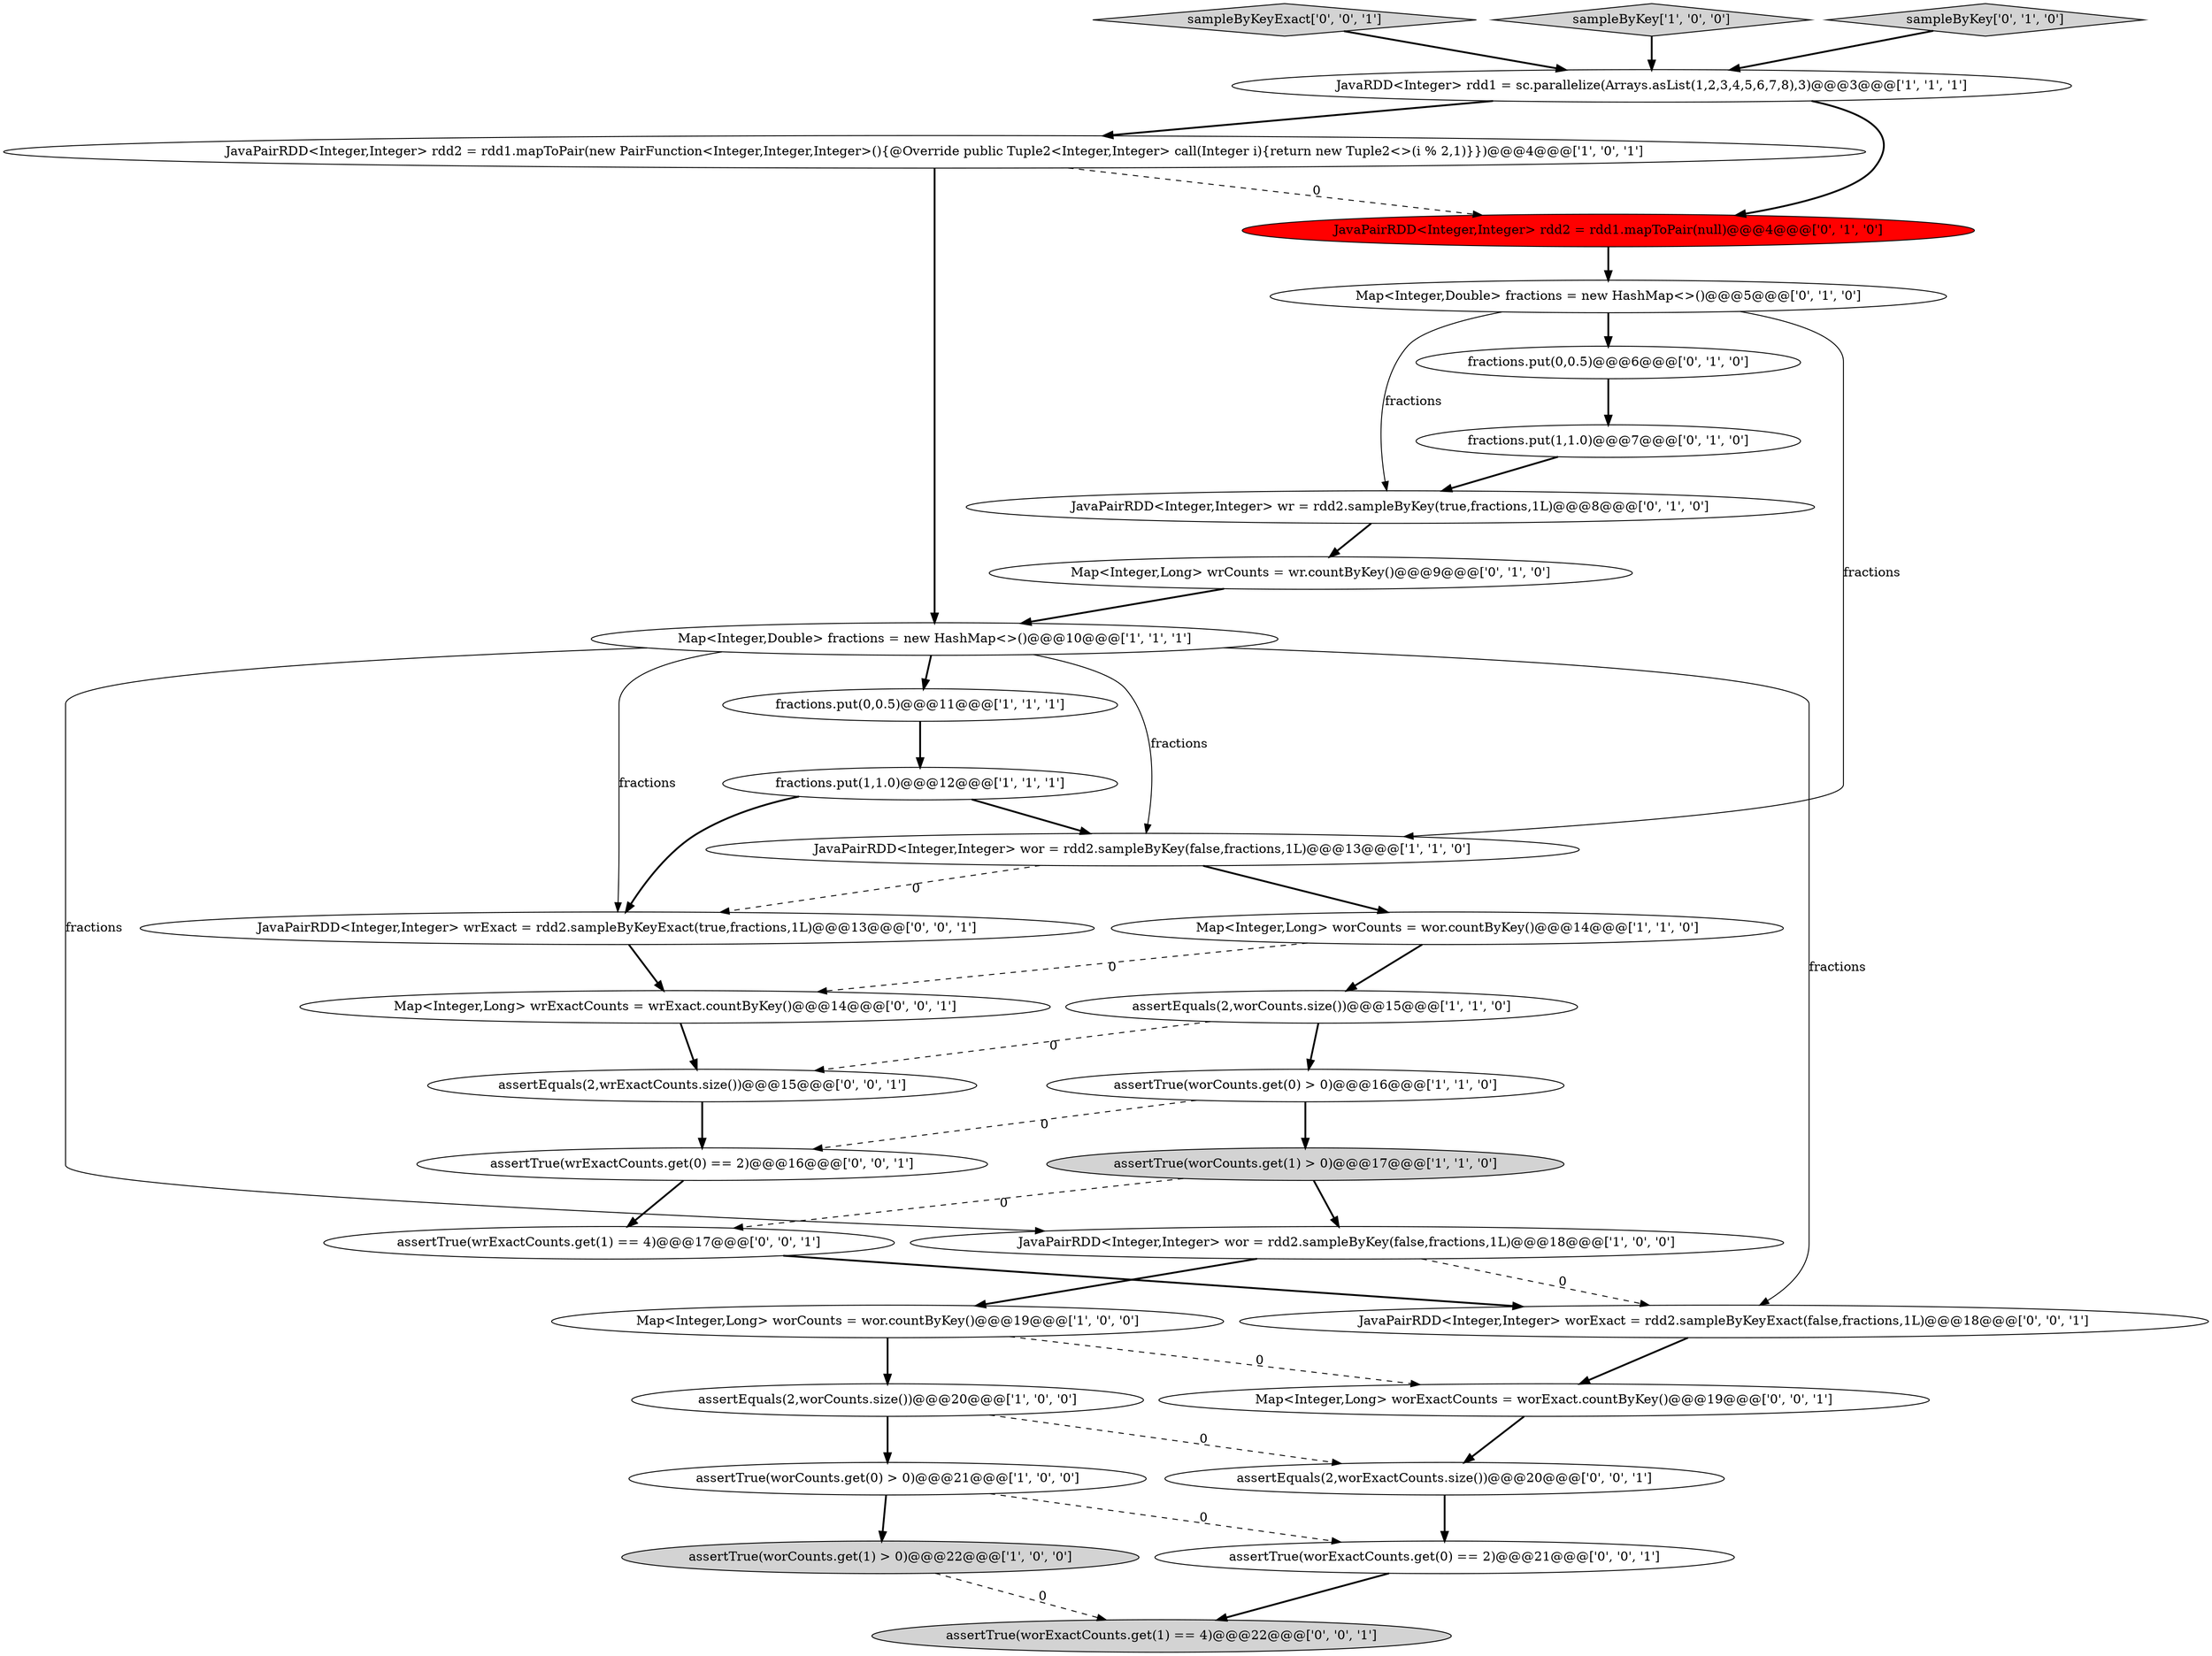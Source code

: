 digraph {
29 [style = filled, label = "sampleByKeyExact['0', '0', '1']", fillcolor = lightgray, shape = diamond image = "AAA0AAABBB3BBB"];
10 [style = filled, label = "assertEquals(2,worCounts.size())@@@20@@@['1', '0', '0']", fillcolor = white, shape = ellipse image = "AAA0AAABBB1BBB"];
24 [style = filled, label = "assertTrue(wrExactCounts.get(0) == 2)@@@16@@@['0', '0', '1']", fillcolor = white, shape = ellipse image = "AAA0AAABBB3BBB"];
12 [style = filled, label = "sampleByKey['1', '0', '0']", fillcolor = lightgray, shape = diamond image = "AAA0AAABBB1BBB"];
33 [style = filled, label = "JavaPairRDD<Integer,Integer> wrExact = rdd2.sampleByKeyExact(true,fractions,1L)@@@13@@@['0', '0', '1']", fillcolor = white, shape = ellipse image = "AAA0AAABBB3BBB"];
2 [style = filled, label = "assertTrue(worCounts.get(0) > 0)@@@21@@@['1', '0', '0']", fillcolor = white, shape = ellipse image = "AAA0AAABBB1BBB"];
14 [style = filled, label = "Map<Integer,Long> worCounts = wor.countByKey()@@@14@@@['1', '1', '0']", fillcolor = white, shape = ellipse image = "AAA0AAABBB1BBB"];
28 [style = filled, label = "assertEquals(2,wrExactCounts.size())@@@15@@@['0', '0', '1']", fillcolor = white, shape = ellipse image = "AAA0AAABBB3BBB"];
0 [style = filled, label = "assertTrue(worCounts.get(1) > 0)@@@17@@@['1', '1', '0']", fillcolor = lightgray, shape = ellipse image = "AAA0AAABBB1BBB"];
8 [style = filled, label = "assertTrue(worCounts.get(1) > 0)@@@22@@@['1', '0', '0']", fillcolor = lightgray, shape = ellipse image = "AAA0AAABBB1BBB"];
17 [style = filled, label = "fractions.put(0,0.5)@@@6@@@['0', '1', '0']", fillcolor = white, shape = ellipse image = "AAA0AAABBB2BBB"];
26 [style = filled, label = "assertTrue(worExactCounts.get(1) == 4)@@@22@@@['0', '0', '1']", fillcolor = lightgray, shape = ellipse image = "AAA0AAABBB3BBB"];
1 [style = filled, label = "assertTrue(worCounts.get(0) > 0)@@@16@@@['1', '1', '0']", fillcolor = white, shape = ellipse image = "AAA0AAABBB1BBB"];
6 [style = filled, label = "Map<Integer,Double> fractions = new HashMap<>()@@@10@@@['1', '1', '1']", fillcolor = white, shape = ellipse image = "AAA0AAABBB1BBB"];
5 [style = filled, label = "JavaPairRDD<Integer,Integer> wor = rdd2.sampleByKey(false,fractions,1L)@@@18@@@['1', '0', '0']", fillcolor = white, shape = ellipse image = "AAA0AAABBB1BBB"];
23 [style = filled, label = "assertTrue(worExactCounts.get(0) == 2)@@@21@@@['0', '0', '1']", fillcolor = white, shape = ellipse image = "AAA0AAABBB3BBB"];
30 [style = filled, label = "assertEquals(2,worExactCounts.size())@@@20@@@['0', '0', '1']", fillcolor = white, shape = ellipse image = "AAA0AAABBB3BBB"];
7 [style = filled, label = "fractions.put(1,1.0)@@@12@@@['1', '1', '1']", fillcolor = white, shape = ellipse image = "AAA0AAABBB1BBB"];
20 [style = filled, label = "JavaPairRDD<Integer,Integer> rdd2 = rdd1.mapToPair(null)@@@4@@@['0', '1', '0']", fillcolor = red, shape = ellipse image = "AAA1AAABBB2BBB"];
16 [style = filled, label = "fractions.put(1,1.0)@@@7@@@['0', '1', '0']", fillcolor = white, shape = ellipse image = "AAA0AAABBB2BBB"];
3 [style = filled, label = "JavaPairRDD<Integer,Integer> rdd2 = rdd1.mapToPair(new PairFunction<Integer,Integer,Integer>(){@Override public Tuple2<Integer,Integer> call(Integer i){return new Tuple2<>(i % 2,1)}})@@@4@@@['1', '0', '1']", fillcolor = white, shape = ellipse image = "AAA0AAABBB1BBB"];
15 [style = filled, label = "fractions.put(0,0.5)@@@11@@@['1', '1', '1']", fillcolor = white, shape = ellipse image = "AAA0AAABBB1BBB"];
19 [style = filled, label = "sampleByKey['0', '1', '0']", fillcolor = lightgray, shape = diamond image = "AAA0AAABBB2BBB"];
25 [style = filled, label = "Map<Integer,Long> worExactCounts = worExact.countByKey()@@@19@@@['0', '0', '1']", fillcolor = white, shape = ellipse image = "AAA0AAABBB3BBB"];
32 [style = filled, label = "assertTrue(wrExactCounts.get(1) == 4)@@@17@@@['0', '0', '1']", fillcolor = white, shape = ellipse image = "AAA0AAABBB3BBB"];
21 [style = filled, label = "JavaPairRDD<Integer,Integer> wr = rdd2.sampleByKey(true,fractions,1L)@@@8@@@['0', '1', '0']", fillcolor = white, shape = ellipse image = "AAA0AAABBB2BBB"];
27 [style = filled, label = "Map<Integer,Long> wrExactCounts = wrExact.countByKey()@@@14@@@['0', '0', '1']", fillcolor = white, shape = ellipse image = "AAA0AAABBB3BBB"];
9 [style = filled, label = "assertEquals(2,worCounts.size())@@@15@@@['1', '1', '0']", fillcolor = white, shape = ellipse image = "AAA0AAABBB1BBB"];
31 [style = filled, label = "JavaPairRDD<Integer,Integer> worExact = rdd2.sampleByKeyExact(false,fractions,1L)@@@18@@@['0', '0', '1']", fillcolor = white, shape = ellipse image = "AAA0AAABBB3BBB"];
13 [style = filled, label = "JavaRDD<Integer> rdd1 = sc.parallelize(Arrays.asList(1,2,3,4,5,6,7,8),3)@@@3@@@['1', '1', '1']", fillcolor = white, shape = ellipse image = "AAA0AAABBB1BBB"];
22 [style = filled, label = "Map<Integer,Long> wrCounts = wr.countByKey()@@@9@@@['0', '1', '0']", fillcolor = white, shape = ellipse image = "AAA0AAABBB2BBB"];
4 [style = filled, label = "JavaPairRDD<Integer,Integer> wor = rdd2.sampleByKey(false,fractions,1L)@@@13@@@['1', '1', '0']", fillcolor = white, shape = ellipse image = "AAA0AAABBB1BBB"];
11 [style = filled, label = "Map<Integer,Long> worCounts = wor.countByKey()@@@19@@@['1', '0', '0']", fillcolor = white, shape = ellipse image = "AAA0AAABBB1BBB"];
18 [style = filled, label = "Map<Integer,Double> fractions = new HashMap<>()@@@5@@@['0', '1', '0']", fillcolor = white, shape = ellipse image = "AAA0AAABBB2BBB"];
2->23 [style = dashed, label="0"];
18->4 [style = solid, label="fractions"];
4->14 [style = bold, label=""];
31->25 [style = bold, label=""];
15->7 [style = bold, label=""];
25->30 [style = bold, label=""];
27->28 [style = bold, label=""];
9->28 [style = dashed, label="0"];
24->32 [style = bold, label=""];
30->23 [style = bold, label=""];
18->21 [style = solid, label="fractions"];
23->26 [style = bold, label=""];
6->33 [style = solid, label="fractions"];
18->17 [style = bold, label=""];
0->32 [style = dashed, label="0"];
3->6 [style = bold, label=""];
1->0 [style = bold, label=""];
7->4 [style = bold, label=""];
14->27 [style = dashed, label="0"];
33->27 [style = bold, label=""];
4->33 [style = dashed, label="0"];
6->15 [style = bold, label=""];
6->4 [style = solid, label="fractions"];
20->18 [style = bold, label=""];
12->13 [style = bold, label=""];
7->33 [style = bold, label=""];
10->30 [style = dashed, label="0"];
19->13 [style = bold, label=""];
13->3 [style = bold, label=""];
21->22 [style = bold, label=""];
11->10 [style = bold, label=""];
6->5 [style = solid, label="fractions"];
16->21 [style = bold, label=""];
1->24 [style = dashed, label="0"];
3->20 [style = dashed, label="0"];
11->25 [style = dashed, label="0"];
5->31 [style = dashed, label="0"];
28->24 [style = bold, label=""];
22->6 [style = bold, label=""];
14->9 [style = bold, label=""];
10->2 [style = bold, label=""];
5->11 [style = bold, label=""];
6->31 [style = solid, label="fractions"];
9->1 [style = bold, label=""];
8->26 [style = dashed, label="0"];
32->31 [style = bold, label=""];
17->16 [style = bold, label=""];
2->8 [style = bold, label=""];
0->5 [style = bold, label=""];
13->20 [style = bold, label=""];
29->13 [style = bold, label=""];
}
